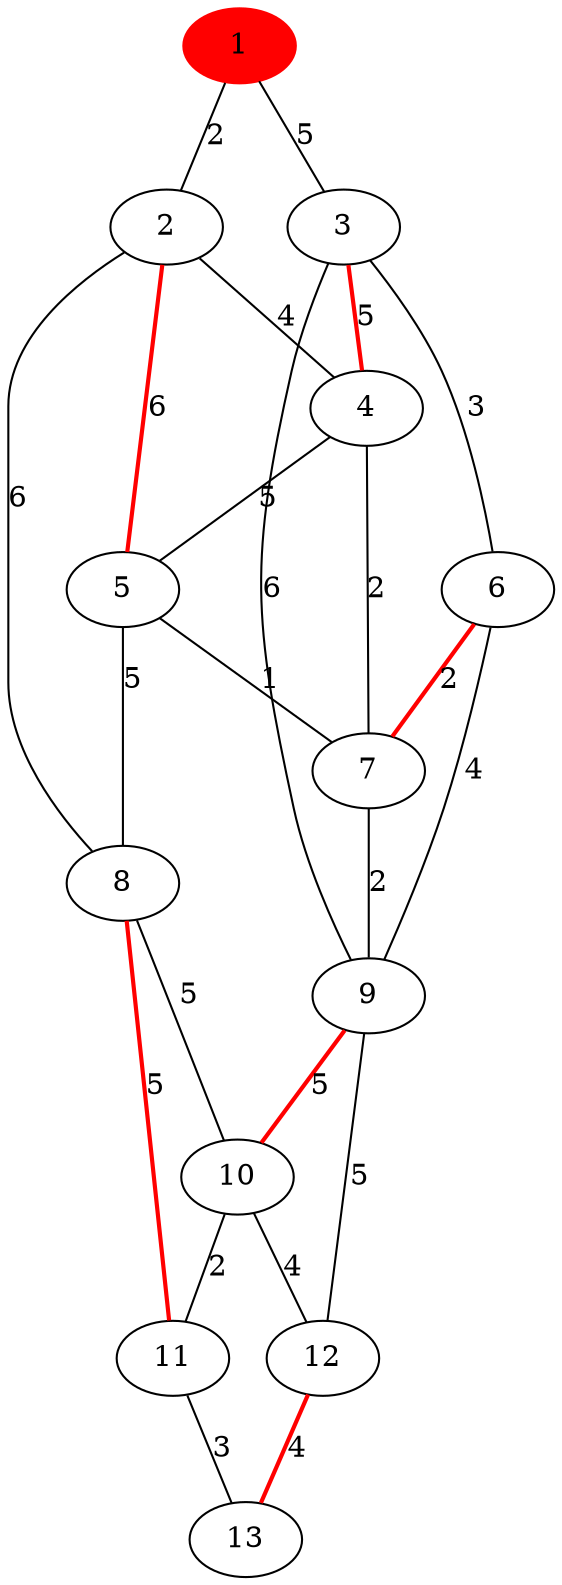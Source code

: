 graph {
1[style="filled",color="red"]; 2; 3; 4; 5; 6; 7; 8; 9; 10; 11; 12; 13; 
   1 --   2 [len="2",label="2"];
   1 --   3 [len="5",label="5"];
   2 --   4 [len="4",label="4"];
   2 --   5 [len="6",label="6", style="bold", color="red"];
   2 --   8 [len="6",label="6"];
   3 --   4 [len="5",label="5", style="bold", color="red"];
   3 --   6 [len="3",label="3"];
   3 --   9 [len="6",label="6"];
   4 --   5 [len="5",label="5"];
   4 --   7 [len="2",label="2"];
   5 --   8 [len="5",label="5"];
   5 --   7 [len="1",label="1"];
   6 --   7 [len="2",label="2", style="bold", color="red"];
   6 --   9 [len="4",label="4"];
   7 --   9 [len="2",label="2"];
   8 --  10 [len="5",label="5"];
   8 --  11 [len="5",label="5", style="bold", color="red"];
   9 --  10 [len="5",label="5", style="bold", color="red"];
   9 --  12 [len="5",label="5"];
  10 --  11 [len="2",label="2"];
  10 --  12 [len="4",label="4"];
  11 --  13 [len="3",label="3"];
  12 --  13 [len="4",label="4", style="bold", color="red"];
}
